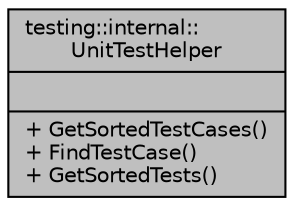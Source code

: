 digraph "testing::internal::UnitTestHelper"
{
  edge [fontname="Helvetica",fontsize="10",labelfontname="Helvetica",labelfontsize="10"];
  node [fontname="Helvetica",fontsize="10",shape=record];
  Node1 [label="{testing::internal::\lUnitTestHelper\n||+ GetSortedTestCases()\l+ FindTestCase()\l+ GetSortedTests()\l}",height=0.2,width=0.4,color="black", fillcolor="grey75", style="filled", fontcolor="black"];
}
